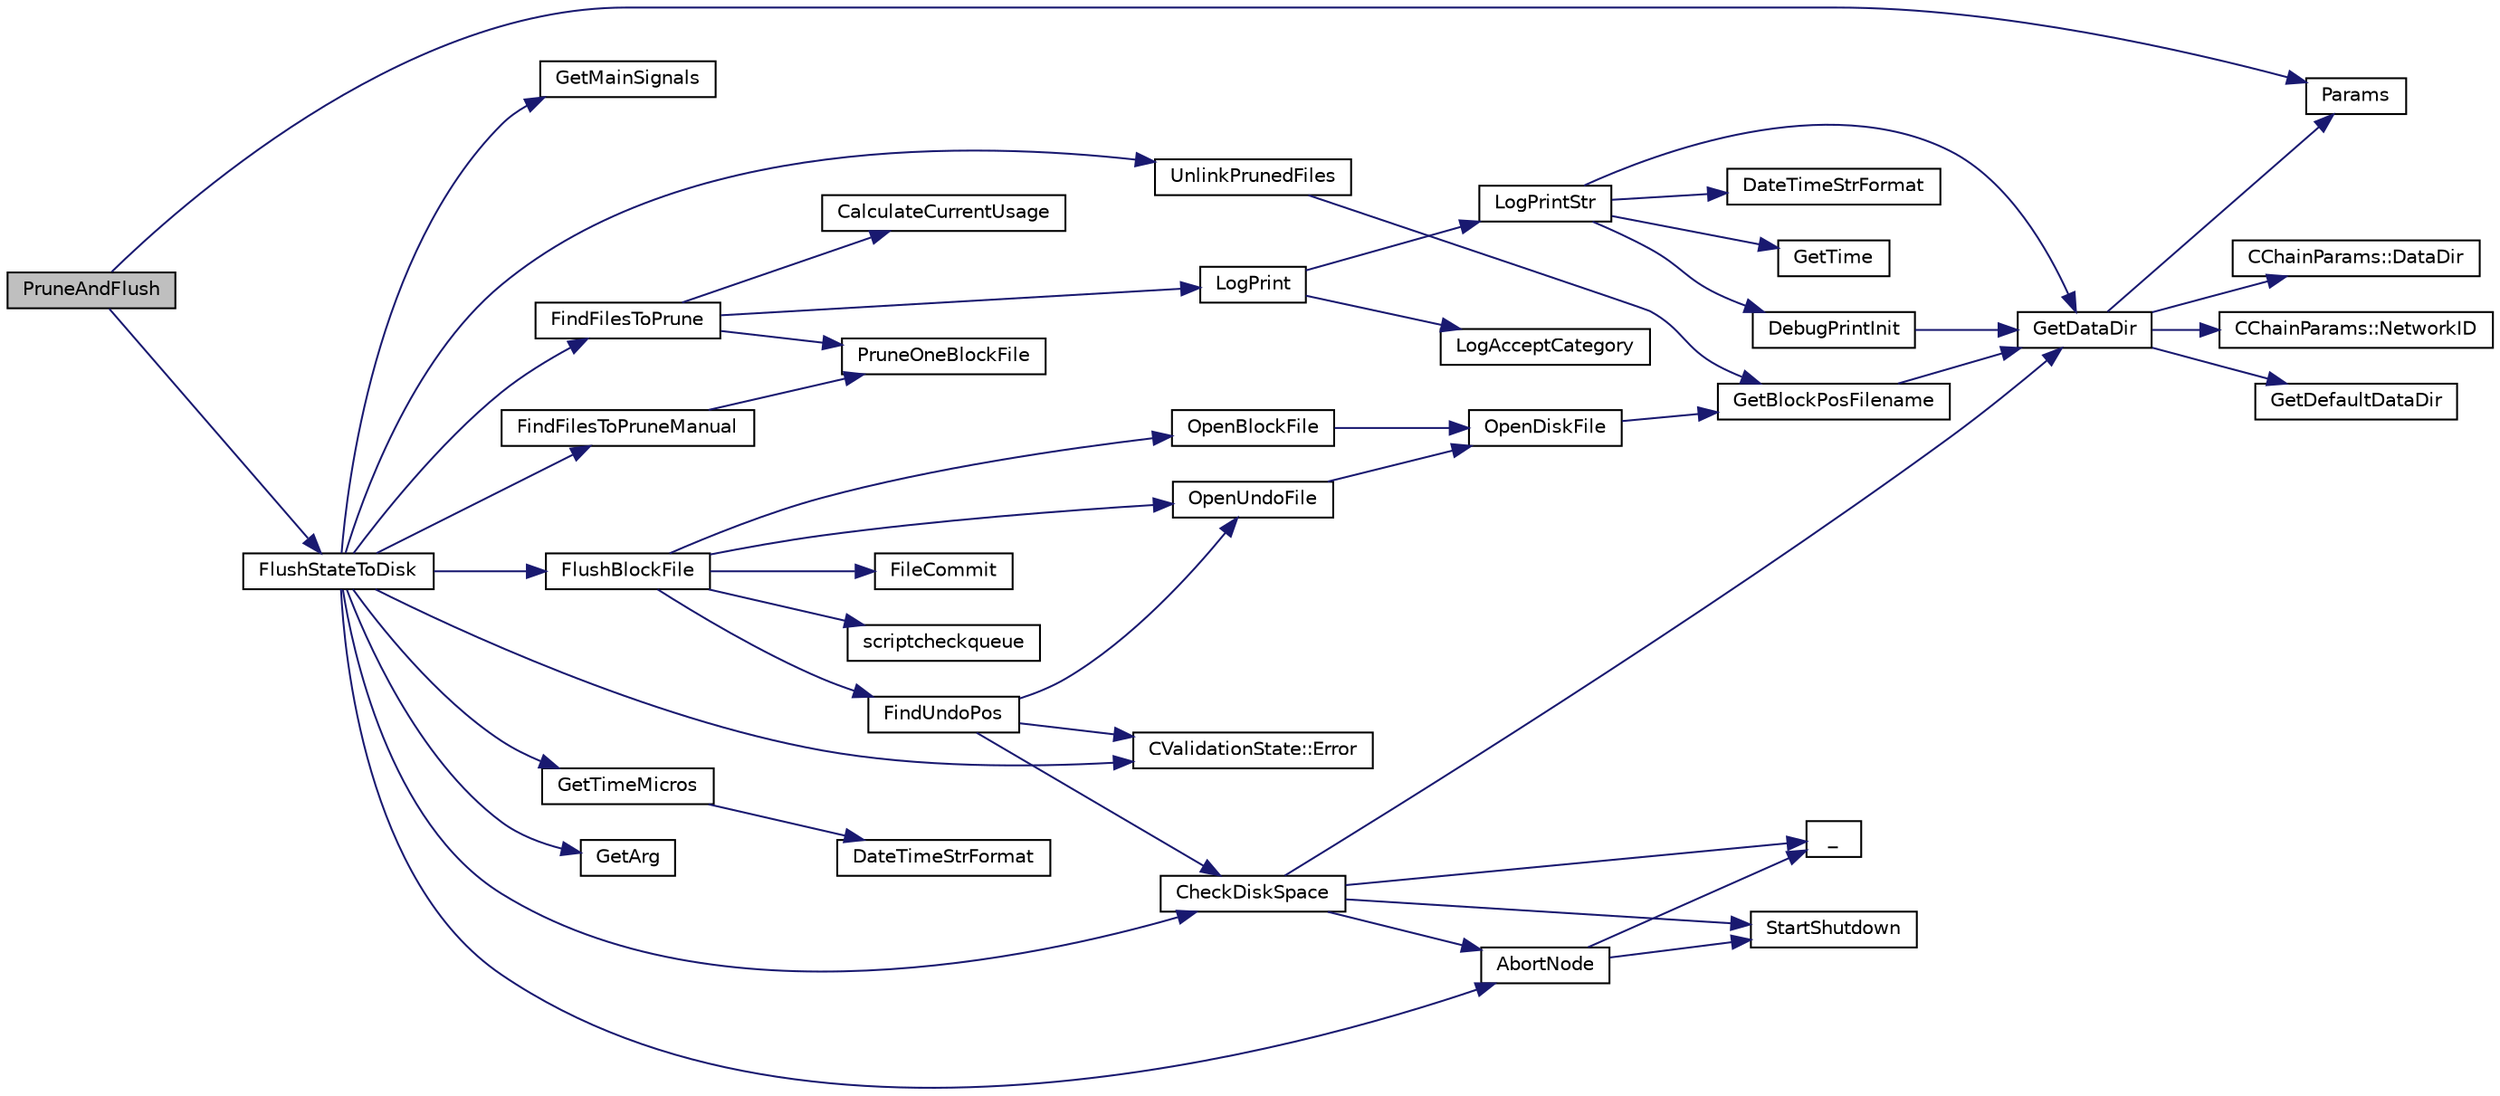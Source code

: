 digraph "PruneAndFlush"
{
  edge [fontname="Helvetica",fontsize="10",labelfontname="Helvetica",labelfontsize="10"];
  node [fontname="Helvetica",fontsize="10",shape=record];
  rankdir="LR";
  Node2583 [label="PruneAndFlush",height=0.2,width=0.4,color="black", fillcolor="grey75", style="filled", fontcolor="black"];
  Node2583 -> Node2584 [color="midnightblue",fontsize="10",style="solid",fontname="Helvetica"];
  Node2584 [label="Params",height=0.2,width=0.4,color="black", fillcolor="white", style="filled",URL="$df/dbf/chainparams_8cpp.html#ace5c5b706d71a324a417dd2db394fd4a",tooltip="Return the currently selected parameters. "];
  Node2583 -> Node2585 [color="midnightblue",fontsize="10",style="solid",fontname="Helvetica"];
  Node2585 [label="FlushStateToDisk",height=0.2,width=0.4,color="black", fillcolor="white", style="filled",URL="$dd/d7d/validation_8cpp.html#a788f3aaee688481378aa35a0e776718a",tooltip="Update the on-disk chain state. "];
  Node2585 -> Node2586 [color="midnightblue",fontsize="10",style="solid",fontname="Helvetica"];
  Node2586 [label="FindFilesToPruneManual",height=0.2,width=0.4,color="black", fillcolor="white", style="filled",URL="$dd/d7d/validation_8cpp.html#a7b3cf36109d96522d4aabe9449e42a3a"];
  Node2586 -> Node2587 [color="midnightblue",fontsize="10",style="solid",fontname="Helvetica"];
  Node2587 [label="PruneOneBlockFile",height=0.2,width=0.4,color="black", fillcolor="white", style="filled",URL="$dd/d7d/validation_8cpp.html#abea7dd6e39fc3fe079801b73182264b8",tooltip="Mark one block file as pruned. "];
  Node2585 -> Node2588 [color="midnightblue",fontsize="10",style="solid",fontname="Helvetica"];
  Node2588 [label="FindFilesToPrune",height=0.2,width=0.4,color="black", fillcolor="white", style="filled",URL="$dd/d7d/validation_8cpp.html#a1cdff462f05b3641a87b34498673bdee",tooltip="Prune block and undo files (blk???.dat and undo???.dat) so that the disk space used is less than a us..."];
  Node2588 -> Node2589 [color="midnightblue",fontsize="10",style="solid",fontname="Helvetica"];
  Node2589 [label="CalculateCurrentUsage",height=0.2,width=0.4,color="black", fillcolor="white", style="filled",URL="$dd/d7d/validation_8cpp.html#a6db2e22b813cf3a59ae3672daac6b8d3",tooltip="BLOCK PRUNING CODE. "];
  Node2588 -> Node2587 [color="midnightblue",fontsize="10",style="solid",fontname="Helvetica"];
  Node2588 -> Node2590 [color="midnightblue",fontsize="10",style="solid",fontname="Helvetica"];
  Node2590 [label="LogPrint",height=0.2,width=0.4,color="black", fillcolor="white", style="filled",URL="$d8/d3c/util_8h.html#aab1f837a2366f424bdc996fdf6352171"];
  Node2590 -> Node2591 [color="midnightblue",fontsize="10",style="solid",fontname="Helvetica"];
  Node2591 [label="LogAcceptCategory",height=0.2,width=0.4,color="black", fillcolor="white", style="filled",URL="$d8/d3c/util_8h.html#a343d2a13efe00125f78d25dafb0a8d98"];
  Node2590 -> Node2592 [color="midnightblue",fontsize="10",style="solid",fontname="Helvetica"];
  Node2592 [label="LogPrintStr",height=0.2,width=0.4,color="black", fillcolor="white", style="filled",URL="$d8/d3c/util_8h.html#afd4c3002b2797c0560adddb6af3ca1da"];
  Node2592 -> Node2593 [color="midnightblue",fontsize="10",style="solid",fontname="Helvetica"];
  Node2593 [label="DebugPrintInit",height=0.2,width=0.4,color="black", fillcolor="white", style="filled",URL="$df/d2d/util_8cpp.html#a751ff5f21d880737811136b5e0bcea12"];
  Node2593 -> Node2594 [color="midnightblue",fontsize="10",style="solid",fontname="Helvetica"];
  Node2594 [label="GetDataDir",height=0.2,width=0.4,color="black", fillcolor="white", style="filled",URL="$df/d2d/util_8cpp.html#ab83866a054745d4b30a3948a1b44beba"];
  Node2594 -> Node2584 [color="midnightblue",fontsize="10",style="solid",fontname="Helvetica"];
  Node2594 -> Node2595 [color="midnightblue",fontsize="10",style="solid",fontname="Helvetica"];
  Node2595 [label="CChainParams::NetworkID",height=0.2,width=0.4,color="black", fillcolor="white", style="filled",URL="$d1/d4f/class_c_chain_params.html#a90dc493ec0c0325c98c3ac06eb99862b"];
  Node2594 -> Node2596 [color="midnightblue",fontsize="10",style="solid",fontname="Helvetica"];
  Node2596 [label="GetDefaultDataDir",height=0.2,width=0.4,color="black", fillcolor="white", style="filled",URL="$df/d2d/util_8cpp.html#ab272995de020a3bcbf743be630e485c6"];
  Node2594 -> Node2597 [color="midnightblue",fontsize="10",style="solid",fontname="Helvetica"];
  Node2597 [label="CChainParams::DataDir",height=0.2,width=0.4,color="black", fillcolor="white", style="filled",URL="$d1/d4f/class_c_chain_params.html#a959488b5d8e6fe62857940b831d73a78"];
  Node2592 -> Node2594 [color="midnightblue",fontsize="10",style="solid",fontname="Helvetica"];
  Node2592 -> Node2598 [color="midnightblue",fontsize="10",style="solid",fontname="Helvetica"];
  Node2598 [label="DateTimeStrFormat",height=0.2,width=0.4,color="black", fillcolor="white", style="filled",URL="$df/d2d/util_8cpp.html#a749bc6776c8ec72d7c5e4dea56aee415"];
  Node2592 -> Node2599 [color="midnightblue",fontsize="10",style="solid",fontname="Helvetica"];
  Node2599 [label="GetTime",height=0.2,width=0.4,color="black", fillcolor="white", style="filled",URL="$df/d2d/util_8cpp.html#a46fac5fba8ba905b5f9acb364f5d8c6f"];
  Node2585 -> Node2600 [color="midnightblue",fontsize="10",style="solid",fontname="Helvetica"];
  Node2600 [label="GetTimeMicros",height=0.2,width=0.4,color="black", fillcolor="white", style="filled",URL="$d8/d3c/util_8h.html#a0c5a06b50cd805b1923552114494c029"];
  Node2600 -> Node2601 [color="midnightblue",fontsize="10",style="solid",fontname="Helvetica"];
  Node2601 [label="DateTimeStrFormat",height=0.2,width=0.4,color="black", fillcolor="white", style="filled",URL="$d8/d3c/util_8h.html#a749bc6776c8ec72d7c5e4dea56aee415"];
  Node2585 -> Node2602 [color="midnightblue",fontsize="10",style="solid",fontname="Helvetica"];
  Node2602 [label="GetArg",height=0.2,width=0.4,color="black", fillcolor="white", style="filled",URL="$df/d2d/util_8cpp.html#a24f685720bf40370e5bd2a192ad50cd8",tooltip="Return string argument or default value. "];
  Node2585 -> Node2603 [color="midnightblue",fontsize="10",style="solid",fontname="Helvetica"];
  Node2603 [label="CheckDiskSpace",height=0.2,width=0.4,color="black", fillcolor="white", style="filled",URL="$dd/d7d/validation_8cpp.html#a7d4a97e049394047743b48c0cd0f0791",tooltip="Check whether enough disk space is available for an incoming block. "];
  Node2603 -> Node2594 [color="midnightblue",fontsize="10",style="solid",fontname="Helvetica"];
  Node2603 -> Node2604 [color="midnightblue",fontsize="10",style="solid",fontname="Helvetica"];
  Node2604 [label="_",height=0.2,width=0.4,color="black", fillcolor="white", style="filled",URL="$d9/d6d/ui__interface_8h.html#aad133bb6103b53cebf03fd01e2f11ba1",tooltip="Translation function: Call Translate signal on UI interface, which returns a boost::optional result..."];
  Node2603 -> Node2605 [color="midnightblue",fontsize="10",style="solid",fontname="Helvetica"];
  Node2605 [label="StartShutdown",height=0.2,width=0.4,color="black", fillcolor="white", style="filled",URL="$d0/dc9/init_8cpp.html#ac7140c7327b1e6a8d46470b1cd0e8e1b"];
  Node2603 -> Node2606 [color="midnightblue",fontsize="10",style="solid",fontname="Helvetica"];
  Node2606 [label="AbortNode",height=0.2,width=0.4,color="black", fillcolor="white", style="filled",URL="$df/d0a/main_8cpp.html#a183c4f45aed59599d1875a80d0cf58ca",tooltip="Abort with a message. "];
  Node2606 -> Node2604 [color="midnightblue",fontsize="10",style="solid",fontname="Helvetica"];
  Node2606 -> Node2605 [color="midnightblue",fontsize="10",style="solid",fontname="Helvetica"];
  Node2585 -> Node2607 [color="midnightblue",fontsize="10",style="solid",fontname="Helvetica"];
  Node2607 [label="CValidationState::Error",height=0.2,width=0.4,color="black", fillcolor="white", style="filled",URL="$d5/df6/class_c_validation_state.html#abf67ad56f62df5679d47c289684c554c"];
  Node2585 -> Node2608 [color="midnightblue",fontsize="10",style="solid",fontname="Helvetica"];
  Node2608 [label="FlushBlockFile",height=0.2,width=0.4,color="black", fillcolor="white", style="filled",URL="$dd/d7d/validation_8cpp.html#a60aaca97e87f41ccf0f794d1ff252bff"];
  Node2608 -> Node2609 [color="midnightblue",fontsize="10",style="solid",fontname="Helvetica"];
  Node2609 [label="OpenBlockFile",height=0.2,width=0.4,color="black", fillcolor="white", style="filled",URL="$dd/d7d/validation_8cpp.html#a0d81388930a4ccb6a69b9abdd1ef5097",tooltip="Open a block file (blk?????.dat) "];
  Node2609 -> Node2610 [color="midnightblue",fontsize="10",style="solid",fontname="Helvetica"];
  Node2610 [label="OpenDiskFile",height=0.2,width=0.4,color="black", fillcolor="white", style="filled",URL="$dd/d7d/validation_8cpp.html#ab2be209b59654115aac034cea8ca1b17"];
  Node2610 -> Node2611 [color="midnightblue",fontsize="10",style="solid",fontname="Helvetica"];
  Node2611 [label="GetBlockPosFilename",height=0.2,width=0.4,color="black", fillcolor="white", style="filled",URL="$dd/d7d/validation_8cpp.html#a14ff9fb82bd3b6a8d7887f68873cdc4d",tooltip="Translation to a filesystem path. "];
  Node2611 -> Node2594 [color="midnightblue",fontsize="10",style="solid",fontname="Helvetica"];
  Node2608 -> Node2612 [color="midnightblue",fontsize="10",style="solid",fontname="Helvetica"];
  Node2612 [label="FileCommit",height=0.2,width=0.4,color="black", fillcolor="white", style="filled",URL="$df/d2d/util_8cpp.html#a7572b77c2a5191de8d40d4050322ab84"];
  Node2608 -> Node2613 [color="midnightblue",fontsize="10",style="solid",fontname="Helvetica"];
  Node2613 [label="OpenUndoFile",height=0.2,width=0.4,color="black", fillcolor="white", style="filled",URL="$dd/d7d/validation_8cpp.html#a401788a8de274cbb17f2dc81ec0b9f6d",tooltip="Open an undo file (rev?????.dat) "];
  Node2613 -> Node2610 [color="midnightblue",fontsize="10",style="solid",fontname="Helvetica"];
  Node2608 -> Node2614 [color="midnightblue",fontsize="10",style="solid",fontname="Helvetica"];
  Node2614 [label="FindUndoPos",height=0.2,width=0.4,color="black", fillcolor="white", style="filled",URL="$dd/d7d/validation_8cpp.html#ab1c7792582deab20a888c67e4fcd8754"];
  Node2614 -> Node2603 [color="midnightblue",fontsize="10",style="solid",fontname="Helvetica"];
  Node2614 -> Node2613 [color="midnightblue",fontsize="10",style="solid",fontname="Helvetica"];
  Node2614 -> Node2607 [color="midnightblue",fontsize="10",style="solid",fontname="Helvetica"];
  Node2608 -> Node2615 [color="midnightblue",fontsize="10",style="solid",fontname="Helvetica"];
  Node2615 [label="scriptcheckqueue",height=0.2,width=0.4,color="black", fillcolor="white", style="filled",URL="$dd/d7d/validation_8cpp.html#ac47eb46cbbda9face9391b58edd4bd8b"];
  Node2585 -> Node2606 [color="midnightblue",fontsize="10",style="solid",fontname="Helvetica"];
  Node2585 -> Node2616 [color="midnightblue",fontsize="10",style="solid",fontname="Helvetica"];
  Node2616 [label="UnlinkPrunedFiles",height=0.2,width=0.4,color="black", fillcolor="white", style="filled",URL="$dd/d7d/validation_8cpp.html#aeec5391c3d81044fb887645b81803b4b",tooltip="Actually unlink the specified files. "];
  Node2616 -> Node2611 [color="midnightblue",fontsize="10",style="solid",fontname="Helvetica"];
  Node2585 -> Node2617 [color="midnightblue",fontsize="10",style="solid",fontname="Helvetica"];
  Node2617 [label="GetMainSignals",height=0.2,width=0.4,color="black", fillcolor="white", style="filled",URL="$d1/dd6/validationinterface_8cpp.html#a0aaad62c8654cb1868295e0682b05866"];
}
